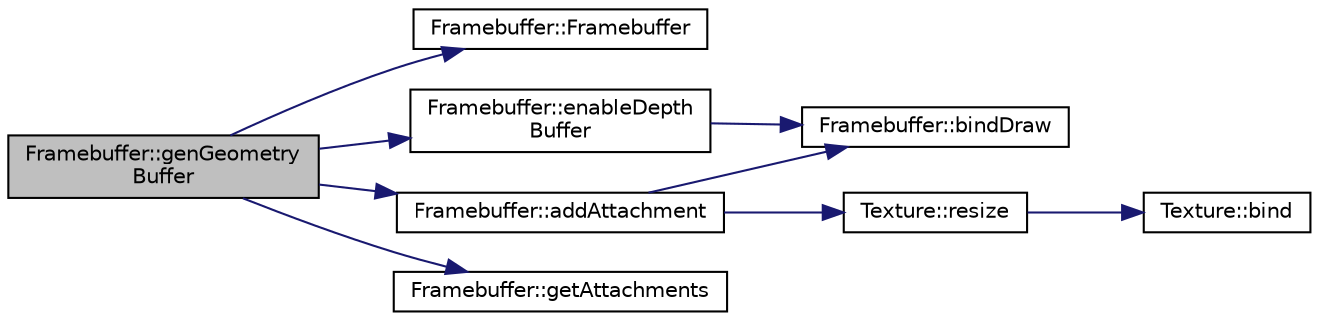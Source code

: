 digraph "Framebuffer::genGeometryBuffer"
{
  edge [fontname="Helvetica",fontsize="10",labelfontname="Helvetica",labelfontsize="10"];
  node [fontname="Helvetica",fontsize="10",shape=record];
  rankdir="LR";
  Node1 [label="Framebuffer::genGeometry\lBuffer",height=0.2,width=0.4,color="black", fillcolor="grey75", style="filled", fontcolor="black"];
  Node1 -> Node2 [color="midnightblue",fontsize="10",style="solid",fontname="Helvetica"];
  Node2 [label="Framebuffer::Framebuffer",height=0.2,width=0.4,color="black", fillcolor="white", style="filled",URL="$class_framebuffer.html#a4f10f2020d414add1ea0e6553908c86b"];
  Node1 -> Node3 [color="midnightblue",fontsize="10",style="solid",fontname="Helvetica"];
  Node3 [label="Framebuffer::enableDepth\lBuffer",height=0.2,width=0.4,color="black", fillcolor="white", style="filled",URL="$class_framebuffer.html#a1cc8b67cd13927bfb88b52fe5886d580"];
  Node3 -> Node4 [color="midnightblue",fontsize="10",style="solid",fontname="Helvetica"];
  Node4 [label="Framebuffer::bindDraw",height=0.2,width=0.4,color="black", fillcolor="white", style="filled",URL="$class_framebuffer.html#a4106324f9cffad333255ce5dab0d4c73"];
  Node1 -> Node5 [color="midnightblue",fontsize="10",style="solid",fontname="Helvetica"];
  Node5 [label="Framebuffer::addAttachment",height=0.2,width=0.4,color="black", fillcolor="white", style="filled",URL="$class_framebuffer.html#a167694f148f4de766971234389f04b8a"];
  Node5 -> Node6 [color="midnightblue",fontsize="10",style="solid",fontname="Helvetica"];
  Node6 [label="Texture::resize",height=0.2,width=0.4,color="black", fillcolor="white", style="filled",URL="$class_texture.html#a61b781eed5eba214c0957df09b81fef1"];
  Node6 -> Node7 [color="midnightblue",fontsize="10",style="solid",fontname="Helvetica"];
  Node7 [label="Texture::bind",height=0.2,width=0.4,color="black", fillcolor="white", style="filled",URL="$class_texture.html#a49f3f1d6ec4370accdd9f007bb8934a5"];
  Node5 -> Node4 [color="midnightblue",fontsize="10",style="solid",fontname="Helvetica"];
  Node1 -> Node8 [color="midnightblue",fontsize="10",style="solid",fontname="Helvetica"];
  Node8 [label="Framebuffer::getAttachments",height=0.2,width=0.4,color="black", fillcolor="white", style="filled",URL="$class_framebuffer.html#aab2ffec3fc4c6d5efe71e2a8bea64f8b"];
}
